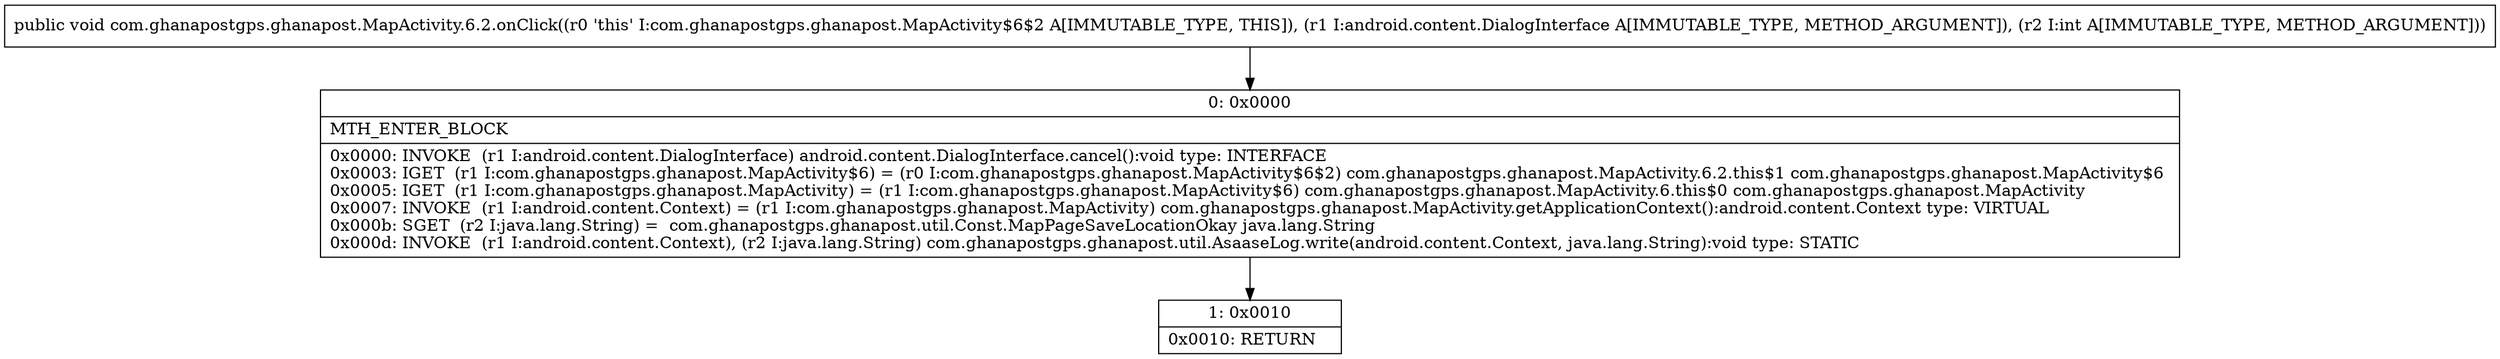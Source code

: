 digraph "CFG forcom.ghanapostgps.ghanapost.MapActivity.6.2.onClick(Landroid\/content\/DialogInterface;I)V" {
Node_0 [shape=record,label="{0\:\ 0x0000|MTH_ENTER_BLOCK\l|0x0000: INVOKE  (r1 I:android.content.DialogInterface) android.content.DialogInterface.cancel():void type: INTERFACE \l0x0003: IGET  (r1 I:com.ghanapostgps.ghanapost.MapActivity$6) = (r0 I:com.ghanapostgps.ghanapost.MapActivity$6$2) com.ghanapostgps.ghanapost.MapActivity.6.2.this$1 com.ghanapostgps.ghanapost.MapActivity$6 \l0x0005: IGET  (r1 I:com.ghanapostgps.ghanapost.MapActivity) = (r1 I:com.ghanapostgps.ghanapost.MapActivity$6) com.ghanapostgps.ghanapost.MapActivity.6.this$0 com.ghanapostgps.ghanapost.MapActivity \l0x0007: INVOKE  (r1 I:android.content.Context) = (r1 I:com.ghanapostgps.ghanapost.MapActivity) com.ghanapostgps.ghanapost.MapActivity.getApplicationContext():android.content.Context type: VIRTUAL \l0x000b: SGET  (r2 I:java.lang.String) =  com.ghanapostgps.ghanapost.util.Const.MapPageSaveLocationOkay java.lang.String \l0x000d: INVOKE  (r1 I:android.content.Context), (r2 I:java.lang.String) com.ghanapostgps.ghanapost.util.AsaaseLog.write(android.content.Context, java.lang.String):void type: STATIC \l}"];
Node_1 [shape=record,label="{1\:\ 0x0010|0x0010: RETURN   \l}"];
MethodNode[shape=record,label="{public void com.ghanapostgps.ghanapost.MapActivity.6.2.onClick((r0 'this' I:com.ghanapostgps.ghanapost.MapActivity$6$2 A[IMMUTABLE_TYPE, THIS]), (r1 I:android.content.DialogInterface A[IMMUTABLE_TYPE, METHOD_ARGUMENT]), (r2 I:int A[IMMUTABLE_TYPE, METHOD_ARGUMENT])) }"];
MethodNode -> Node_0;
Node_0 -> Node_1;
}

